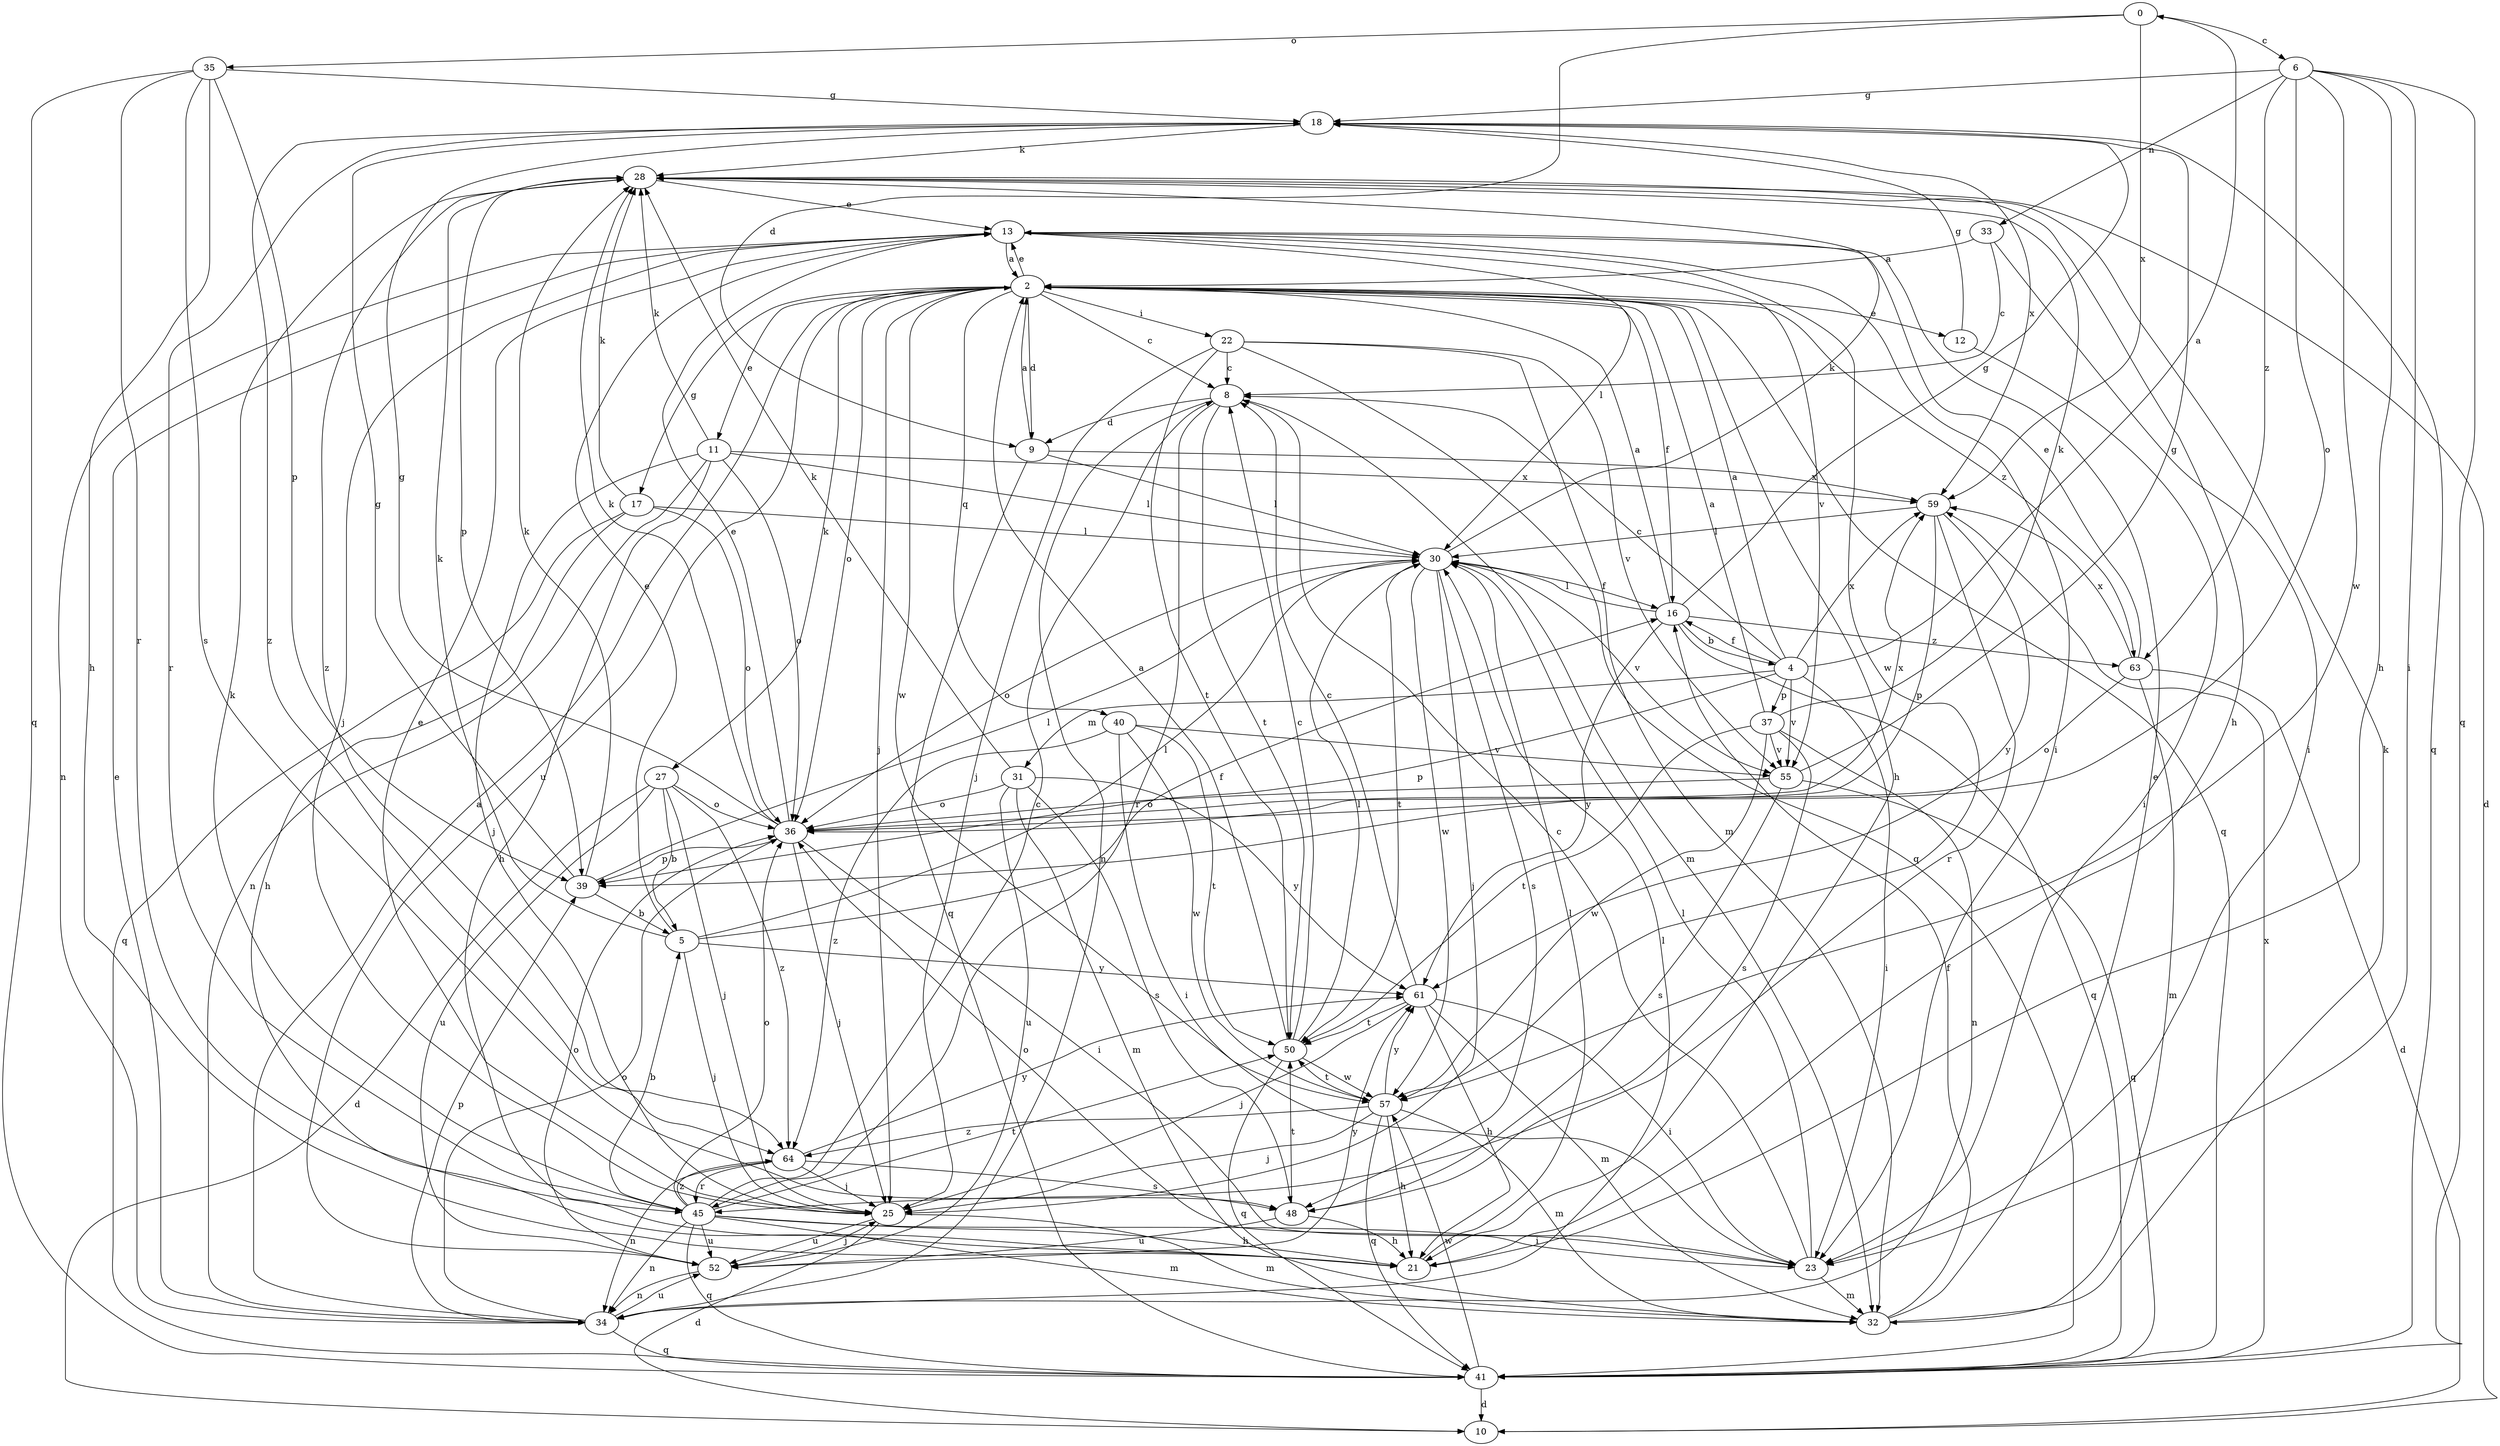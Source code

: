 strict digraph  {
0;
2;
4;
5;
6;
8;
9;
10;
11;
12;
13;
16;
17;
18;
21;
22;
23;
25;
27;
28;
30;
31;
32;
33;
34;
35;
36;
37;
39;
40;
41;
45;
48;
50;
52;
55;
57;
59;
61;
63;
64;
0 -> 6  [label=c];
0 -> 9  [label=d];
0 -> 35  [label=o];
0 -> 59  [label=x];
2 -> 8  [label=c];
2 -> 9  [label=d];
2 -> 11  [label=e];
2 -> 12  [label=e];
2 -> 13  [label=e];
2 -> 16  [label=f];
2 -> 17  [label=g];
2 -> 21  [label=h];
2 -> 22  [label=i];
2 -> 25  [label=j];
2 -> 27  [label=k];
2 -> 36  [label=o];
2 -> 40  [label=q];
2 -> 41  [label=q];
2 -> 52  [label=u];
2 -> 57  [label=w];
2 -> 63  [label=z];
4 -> 0  [label=a];
4 -> 2  [label=a];
4 -> 8  [label=c];
4 -> 16  [label=f];
4 -> 23  [label=i];
4 -> 31  [label=m];
4 -> 37  [label=p];
4 -> 39  [label=p];
4 -> 55  [label=v];
4 -> 59  [label=x];
5 -> 13  [label=e];
5 -> 16  [label=f];
5 -> 25  [label=j];
5 -> 28  [label=k];
5 -> 30  [label=l];
5 -> 61  [label=y];
6 -> 18  [label=g];
6 -> 21  [label=h];
6 -> 23  [label=i];
6 -> 33  [label=n];
6 -> 36  [label=o];
6 -> 41  [label=q];
6 -> 57  [label=w];
6 -> 63  [label=z];
8 -> 9  [label=d];
8 -> 32  [label=m];
8 -> 34  [label=n];
8 -> 45  [label=r];
8 -> 50  [label=t];
9 -> 2  [label=a];
9 -> 30  [label=l];
9 -> 41  [label=q];
9 -> 59  [label=x];
11 -> 21  [label=h];
11 -> 25  [label=j];
11 -> 28  [label=k];
11 -> 30  [label=l];
11 -> 34  [label=n];
11 -> 36  [label=o];
11 -> 59  [label=x];
12 -> 18  [label=g];
12 -> 23  [label=i];
13 -> 2  [label=a];
13 -> 23  [label=i];
13 -> 25  [label=j];
13 -> 30  [label=l];
13 -> 34  [label=n];
13 -> 55  [label=v];
13 -> 57  [label=w];
16 -> 2  [label=a];
16 -> 4  [label=b];
16 -> 18  [label=g];
16 -> 30  [label=l];
16 -> 41  [label=q];
16 -> 61  [label=y];
16 -> 63  [label=z];
17 -> 21  [label=h];
17 -> 28  [label=k];
17 -> 30  [label=l];
17 -> 36  [label=o];
17 -> 41  [label=q];
18 -> 28  [label=k];
18 -> 41  [label=q];
18 -> 45  [label=r];
18 -> 59  [label=x];
18 -> 64  [label=z];
21 -> 30  [label=l];
22 -> 8  [label=c];
22 -> 25  [label=j];
22 -> 32  [label=m];
22 -> 41  [label=q];
22 -> 50  [label=t];
22 -> 55  [label=v];
23 -> 8  [label=c];
23 -> 30  [label=l];
23 -> 32  [label=m];
23 -> 36  [label=o];
25 -> 10  [label=d];
25 -> 13  [label=e];
25 -> 32  [label=m];
25 -> 52  [label=u];
27 -> 5  [label=b];
27 -> 10  [label=d];
27 -> 25  [label=j];
27 -> 36  [label=o];
27 -> 52  [label=u];
27 -> 64  [label=z];
28 -> 10  [label=d];
28 -> 13  [label=e];
28 -> 21  [label=h];
28 -> 39  [label=p];
28 -> 64  [label=z];
30 -> 16  [label=f];
30 -> 25  [label=j];
30 -> 28  [label=k];
30 -> 36  [label=o];
30 -> 48  [label=s];
30 -> 50  [label=t];
30 -> 55  [label=v];
30 -> 57  [label=w];
31 -> 28  [label=k];
31 -> 32  [label=m];
31 -> 36  [label=o];
31 -> 48  [label=s];
31 -> 52  [label=u];
31 -> 61  [label=y];
32 -> 13  [label=e];
32 -> 16  [label=f];
32 -> 28  [label=k];
33 -> 2  [label=a];
33 -> 8  [label=c];
33 -> 23  [label=i];
34 -> 2  [label=a];
34 -> 13  [label=e];
34 -> 30  [label=l];
34 -> 36  [label=o];
34 -> 39  [label=p];
34 -> 41  [label=q];
34 -> 52  [label=u];
35 -> 18  [label=g];
35 -> 21  [label=h];
35 -> 39  [label=p];
35 -> 41  [label=q];
35 -> 45  [label=r];
35 -> 48  [label=s];
36 -> 13  [label=e];
36 -> 18  [label=g];
36 -> 23  [label=i];
36 -> 25  [label=j];
36 -> 28  [label=k];
36 -> 39  [label=p];
36 -> 59  [label=x];
37 -> 2  [label=a];
37 -> 28  [label=k];
37 -> 34  [label=n];
37 -> 48  [label=s];
37 -> 50  [label=t];
37 -> 55  [label=v];
37 -> 57  [label=w];
39 -> 5  [label=b];
39 -> 18  [label=g];
39 -> 28  [label=k];
39 -> 30  [label=l];
40 -> 23  [label=i];
40 -> 50  [label=t];
40 -> 55  [label=v];
40 -> 57  [label=w];
40 -> 64  [label=z];
41 -> 10  [label=d];
41 -> 57  [label=w];
41 -> 59  [label=x];
45 -> 5  [label=b];
45 -> 8  [label=c];
45 -> 21  [label=h];
45 -> 23  [label=i];
45 -> 28  [label=k];
45 -> 32  [label=m];
45 -> 34  [label=n];
45 -> 36  [label=o];
45 -> 41  [label=q];
45 -> 50  [label=t];
45 -> 52  [label=u];
45 -> 64  [label=z];
48 -> 21  [label=h];
48 -> 50  [label=t];
48 -> 52  [label=u];
50 -> 2  [label=a];
50 -> 8  [label=c];
50 -> 30  [label=l];
50 -> 41  [label=q];
50 -> 57  [label=w];
52 -> 25  [label=j];
52 -> 34  [label=n];
52 -> 36  [label=o];
52 -> 61  [label=y];
55 -> 18  [label=g];
55 -> 36  [label=o];
55 -> 41  [label=q];
55 -> 48  [label=s];
57 -> 21  [label=h];
57 -> 25  [label=j];
57 -> 32  [label=m];
57 -> 41  [label=q];
57 -> 50  [label=t];
57 -> 61  [label=y];
57 -> 64  [label=z];
59 -> 30  [label=l];
59 -> 39  [label=p];
59 -> 45  [label=r];
59 -> 61  [label=y];
61 -> 8  [label=c];
61 -> 21  [label=h];
61 -> 23  [label=i];
61 -> 25  [label=j];
61 -> 32  [label=m];
61 -> 50  [label=t];
63 -> 10  [label=d];
63 -> 13  [label=e];
63 -> 32  [label=m];
63 -> 36  [label=o];
63 -> 59  [label=x];
64 -> 25  [label=j];
64 -> 34  [label=n];
64 -> 45  [label=r];
64 -> 48  [label=s];
64 -> 61  [label=y];
}

